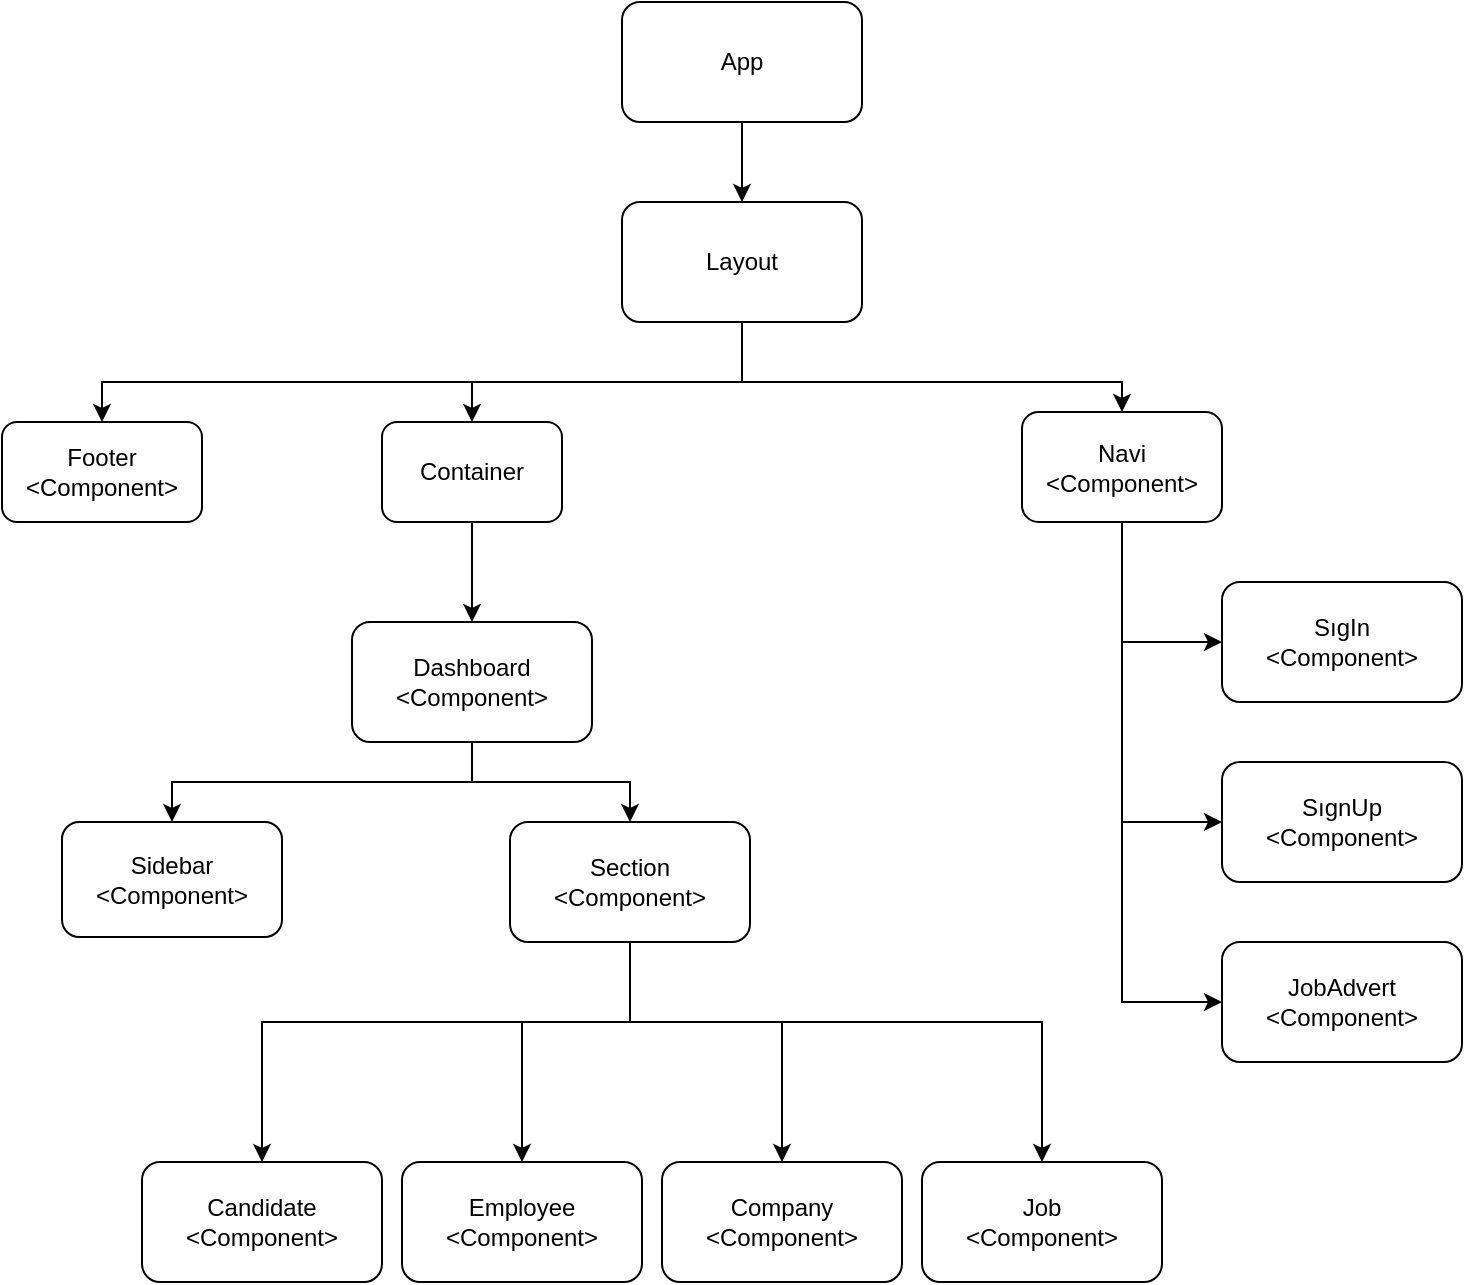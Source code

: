 <mxfile version="14.7.6" type="github"><diagram id="VT28JeEWsvhcX08VA3G0" name="Page-1"><mxGraphModel dx="1038" dy="489" grid="1" gridSize="10" guides="1" tooltips="1" connect="1" arrows="1" fold="1" page="1" pageScale="1" pageWidth="827" pageHeight="1169" math="0" shadow="0"><root><mxCell id="0"/><mxCell id="1" parent="0"/><mxCell id="UN70dyawH_DquIYdpCMh-5" style="edgeStyle=orthogonalEdgeStyle;rounded=0;orthogonalLoop=1;jettySize=auto;html=1;exitX=0.5;exitY=1;exitDx=0;exitDy=0;entryX=0.5;entryY=0;entryDx=0;entryDy=0;" parent="1" source="UN70dyawH_DquIYdpCMh-1" target="UN70dyawH_DquIYdpCMh-4" edge="1"><mxGeometry relative="1" as="geometry"/></mxCell><mxCell id="UN70dyawH_DquIYdpCMh-1" value="App" style="rounded=1;whiteSpace=wrap;html=1;" parent="1" vertex="1"><mxGeometry x="350" y="20" width="120" height="60" as="geometry"/></mxCell><mxCell id="UN70dyawH_DquIYdpCMh-7" style="edgeStyle=orthogonalEdgeStyle;rounded=0;orthogonalLoop=1;jettySize=auto;html=1;exitX=0.5;exitY=1;exitDx=0;exitDy=0;entryX=0.5;entryY=0;entryDx=0;entryDy=0;" parent="1" source="UN70dyawH_DquIYdpCMh-4" target="UN70dyawH_DquIYdpCMh-6" edge="1"><mxGeometry relative="1" as="geometry"><Array as="points"><mxPoint x="410" y="210"/><mxPoint x="275" y="210"/></Array></mxGeometry></mxCell><mxCell id="UN70dyawH_DquIYdpCMh-9" style="edgeStyle=orthogonalEdgeStyle;rounded=0;orthogonalLoop=1;jettySize=auto;html=1;exitX=0.5;exitY=1;exitDx=0;exitDy=0;" parent="1" source="UN70dyawH_DquIYdpCMh-4" target="UN70dyawH_DquIYdpCMh-8" edge="1"><mxGeometry relative="1" as="geometry"><Array as="points"><mxPoint x="410" y="210"/><mxPoint x="600" y="210"/></Array></mxGeometry></mxCell><mxCell id="UN70dyawH_DquIYdpCMh-33" style="edgeStyle=orthogonalEdgeStyle;rounded=0;orthogonalLoop=1;jettySize=auto;html=1;entryX=0.5;entryY=0;entryDx=0;entryDy=0;" parent="1" source="UN70dyawH_DquIYdpCMh-4" target="UN70dyawH_DquIYdpCMh-32" edge="1"><mxGeometry relative="1" as="geometry"><Array as="points"><mxPoint x="410" y="210"/><mxPoint x="90" y="210"/></Array></mxGeometry></mxCell><mxCell id="UN70dyawH_DquIYdpCMh-4" value="Layout" style="rounded=1;whiteSpace=wrap;html=1;" parent="1" vertex="1"><mxGeometry x="350" y="120" width="120" height="60" as="geometry"/></mxCell><mxCell id="UN70dyawH_DquIYdpCMh-11" style="edgeStyle=orthogonalEdgeStyle;rounded=0;orthogonalLoop=1;jettySize=auto;html=1;exitX=0.5;exitY=1;exitDx=0;exitDy=0;entryX=0.5;entryY=0;entryDx=0;entryDy=0;" parent="1" source="UN70dyawH_DquIYdpCMh-6" target="UN70dyawH_DquIYdpCMh-10" edge="1"><mxGeometry relative="1" as="geometry"/></mxCell><mxCell id="UN70dyawH_DquIYdpCMh-6" value="Container" style="rounded=1;whiteSpace=wrap;html=1;" parent="1" vertex="1"><mxGeometry x="230" y="230" width="90" height="50" as="geometry"/></mxCell><mxCell id="UN70dyawH_DquIYdpCMh-20" style="edgeStyle=orthogonalEdgeStyle;rounded=0;orthogonalLoop=1;jettySize=auto;html=1;entryX=0;entryY=0.5;entryDx=0;entryDy=0;" parent="1" source="UN70dyawH_DquIYdpCMh-8" target="UN70dyawH_DquIYdpCMh-17" edge="1"><mxGeometry relative="1" as="geometry"/></mxCell><mxCell id="UN70dyawH_DquIYdpCMh-21" style="edgeStyle=orthogonalEdgeStyle;rounded=0;orthogonalLoop=1;jettySize=auto;html=1;entryX=0;entryY=0.5;entryDx=0;entryDy=0;" parent="1" source="UN70dyawH_DquIYdpCMh-8" target="UN70dyawH_DquIYdpCMh-18" edge="1"><mxGeometry relative="1" as="geometry"/></mxCell><mxCell id="UN70dyawH_DquIYdpCMh-23" style="edgeStyle=orthogonalEdgeStyle;rounded=0;orthogonalLoop=1;jettySize=auto;html=1;entryX=0;entryY=0.5;entryDx=0;entryDy=0;" parent="1" source="UN70dyawH_DquIYdpCMh-8" target="UN70dyawH_DquIYdpCMh-19" edge="1"><mxGeometry relative="1" as="geometry"/></mxCell><mxCell id="UN70dyawH_DquIYdpCMh-8" value="Navi&lt;br&gt;&amp;lt;Component&amp;gt;" style="rounded=1;whiteSpace=wrap;html=1;" parent="1" vertex="1"><mxGeometry x="550" y="225" width="100" height="55" as="geometry"/></mxCell><mxCell id="UN70dyawH_DquIYdpCMh-14" style="edgeStyle=orthogonalEdgeStyle;rounded=0;orthogonalLoop=1;jettySize=auto;html=1;exitX=0.5;exitY=1;exitDx=0;exitDy=0;entryX=0.5;entryY=0;entryDx=0;entryDy=0;" parent="1" source="UN70dyawH_DquIYdpCMh-10" target="UN70dyawH_DquIYdpCMh-12" edge="1"><mxGeometry relative="1" as="geometry"/></mxCell><mxCell id="UN70dyawH_DquIYdpCMh-16" style="edgeStyle=orthogonalEdgeStyle;rounded=0;orthogonalLoop=1;jettySize=auto;html=1;exitX=0.5;exitY=1;exitDx=0;exitDy=0;entryX=0.5;entryY=0;entryDx=0;entryDy=0;" parent="1" source="UN70dyawH_DquIYdpCMh-10" target="UN70dyawH_DquIYdpCMh-15" edge="1"><mxGeometry relative="1" as="geometry"/></mxCell><mxCell id="UN70dyawH_DquIYdpCMh-10" value="Dashboard&lt;br&gt;&amp;lt;Component&amp;gt;" style="rounded=1;whiteSpace=wrap;html=1;" parent="1" vertex="1"><mxGeometry x="215" y="330" width="120" height="60" as="geometry"/></mxCell><mxCell id="UN70dyawH_DquIYdpCMh-12" value="Sidebar&lt;br&gt;&amp;lt;Component&amp;gt;" style="rounded=1;whiteSpace=wrap;html=1;" parent="1" vertex="1"><mxGeometry x="70" y="430" width="110" height="57.5" as="geometry"/></mxCell><mxCell id="UN70dyawH_DquIYdpCMh-28" style="edgeStyle=orthogonalEdgeStyle;rounded=0;orthogonalLoop=1;jettySize=auto;html=1;" parent="1" source="UN70dyawH_DquIYdpCMh-15" target="UN70dyawH_DquIYdpCMh-24" edge="1"><mxGeometry relative="1" as="geometry"><Array as="points"><mxPoint x="354" y="530"/><mxPoint x="170" y="530"/></Array></mxGeometry></mxCell><mxCell id="UN70dyawH_DquIYdpCMh-29" style="edgeStyle=orthogonalEdgeStyle;rounded=0;orthogonalLoop=1;jettySize=auto;html=1;" parent="1" source="UN70dyawH_DquIYdpCMh-15" target="UN70dyawH_DquIYdpCMh-25" edge="1"><mxGeometry relative="1" as="geometry"><Array as="points"><mxPoint x="354" y="530"/><mxPoint x="300" y="530"/></Array></mxGeometry></mxCell><mxCell id="UN70dyawH_DquIYdpCMh-30" style="edgeStyle=orthogonalEdgeStyle;rounded=0;orthogonalLoop=1;jettySize=auto;html=1;entryX=0.5;entryY=0;entryDx=0;entryDy=0;" parent="1" source="UN70dyawH_DquIYdpCMh-15" target="UN70dyawH_DquIYdpCMh-26" edge="1"><mxGeometry relative="1" as="geometry"><Array as="points"><mxPoint x="354" y="530"/><mxPoint x="430" y="530"/></Array></mxGeometry></mxCell><mxCell id="UN70dyawH_DquIYdpCMh-31" style="edgeStyle=orthogonalEdgeStyle;rounded=0;orthogonalLoop=1;jettySize=auto;html=1;entryX=0.5;entryY=0;entryDx=0;entryDy=0;" parent="1" source="UN70dyawH_DquIYdpCMh-15" target="UN70dyawH_DquIYdpCMh-27" edge="1"><mxGeometry relative="1" as="geometry"><Array as="points"><mxPoint x="354" y="530"/><mxPoint x="560" y="530"/></Array></mxGeometry></mxCell><mxCell id="UN70dyawH_DquIYdpCMh-15" value="Section&lt;br&gt;&amp;lt;Component&amp;gt;" style="rounded=1;whiteSpace=wrap;html=1;" parent="1" vertex="1"><mxGeometry x="294" y="430" width="120" height="60" as="geometry"/></mxCell><mxCell id="UN70dyawH_DquIYdpCMh-17" value="SıgIn&lt;br&gt;&amp;lt;Component&amp;gt;" style="rounded=1;whiteSpace=wrap;html=1;" parent="1" vertex="1"><mxGeometry x="650" y="310" width="120" height="60" as="geometry"/></mxCell><mxCell id="UN70dyawH_DquIYdpCMh-18" value="SıgnUp&lt;br&gt;&amp;lt;Component&amp;gt;" style="rounded=1;whiteSpace=wrap;html=1;" parent="1" vertex="1"><mxGeometry x="650" y="400" width="120" height="60" as="geometry"/></mxCell><mxCell id="UN70dyawH_DquIYdpCMh-19" value="JobAdvert&lt;br&gt;&amp;lt;Component&amp;gt;" style="rounded=1;whiteSpace=wrap;html=1;" parent="1" vertex="1"><mxGeometry x="650" y="490" width="120" height="60" as="geometry"/></mxCell><mxCell id="UN70dyawH_DquIYdpCMh-24" value="Candidate&lt;br&gt;&amp;lt;Component&amp;gt;" style="rounded=1;whiteSpace=wrap;html=1;" parent="1" vertex="1"><mxGeometry x="110" y="600" width="120" height="60" as="geometry"/></mxCell><mxCell id="UN70dyawH_DquIYdpCMh-25" value="Employee&lt;br&gt;&amp;lt;Component&amp;gt;" style="rounded=1;whiteSpace=wrap;html=1;" parent="1" vertex="1"><mxGeometry x="240" y="600" width="120" height="60" as="geometry"/></mxCell><mxCell id="UN70dyawH_DquIYdpCMh-26" value="Company&lt;br&gt;&amp;lt;Component&amp;gt;" style="rounded=1;whiteSpace=wrap;html=1;" parent="1" vertex="1"><mxGeometry x="370" y="600" width="120" height="60" as="geometry"/></mxCell><mxCell id="UN70dyawH_DquIYdpCMh-27" value="Job&lt;br&gt;&amp;lt;Component&amp;gt;" style="rounded=1;whiteSpace=wrap;html=1;" parent="1" vertex="1"><mxGeometry x="500" y="600" width="120" height="60" as="geometry"/></mxCell><mxCell id="UN70dyawH_DquIYdpCMh-32" value="Footer&lt;br&gt;&amp;lt;Component&amp;gt;" style="rounded=1;whiteSpace=wrap;html=1;" parent="1" vertex="1"><mxGeometry x="40" y="230" width="100" height="50" as="geometry"/></mxCell></root></mxGraphModel></diagram></mxfile>